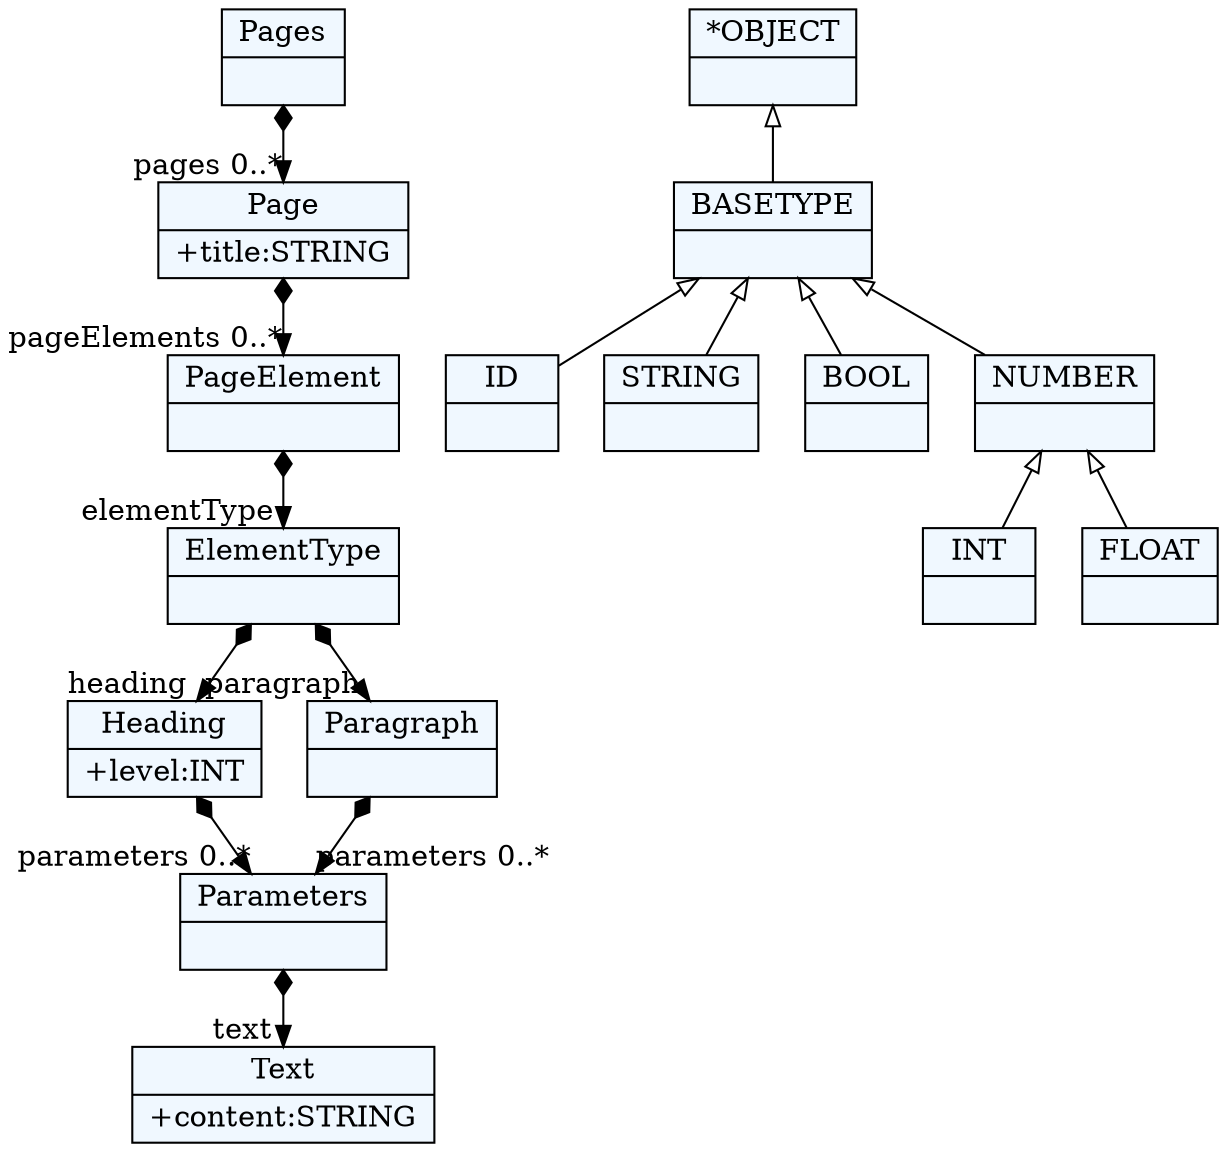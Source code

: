 
    digraph xtext {
    fontname = "Bitstream Vera Sans"
    fontsize = 8
    node[
        shape=record,
        style=filled,
        fillcolor=aliceblue
    ]
    nodesep = 0.3
    edge[dir=black,arrowtail=empty]


2120794809352 -> 2120794804632[arrowtail=diamond, dir=both, headlabel="pages 0..*"]
2120794809352[ label="{Pages|}"]

2120794804632 -> 2120794818792[arrowtail=diamond, dir=both, headlabel="pageElements 0..*"]
2120794804632[ label="{Page|+title:STRING\l}"]

2120794818792 -> 2120794821624[arrowtail=diamond, dir=both, headlabel="elementType "]
2120794818792[ label="{PageElement|}"]

2120794821624 -> 2120794792360[arrowtail=diamond, dir=both, headlabel="heading "]
2120794821624 -> 2120794795192[arrowtail=diamond, dir=both, headlabel="paragraph "]
2120794821624[ label="{ElementType|}"]

2120794792360 -> 2120794825400[arrowtail=diamond, dir=both, headlabel="parameters 0..*"]
2120794792360[ label="{Heading|+level:INT\l}"]

2120794795192 -> 2120794825400[arrowtail=diamond, dir=both, headlabel="parameters 0..*"]
2120794795192[ label="{Paragraph|}"]

2120794825400 -> 2120794827288[arrowtail=diamond, dir=both, headlabel="text "]
2120794825400[ label="{Parameters|}"]

2120794827288[ label="{Text|+content:STRING\l}"]

2120794914136[ label="{ID|}"]

2120794797080[ label="{STRING|}"]

2120794802744[ label="{BOOL|}"]

2120794810296[ label="{INT|}"]

2120794808408[ label="{FLOAT|}"]

2120794798968[ label="{NUMBER|}"]
2120794798968 -> 2120794808408 [dir=back]
2120794798968 -> 2120794810296 [dir=back]

2120794815016[ label="{BASETYPE|}"]
2120794815016 -> 2120794798968 [dir=back]
2120794815016 -> 2120794802744 [dir=back]
2120794815016 -> 2120794914136 [dir=back]
2120794815016 -> 2120794797080 [dir=back]

2120794805576[ label="{*OBJECT|}"]
2120794805576 -> 2120794815016 [dir=back]


}
